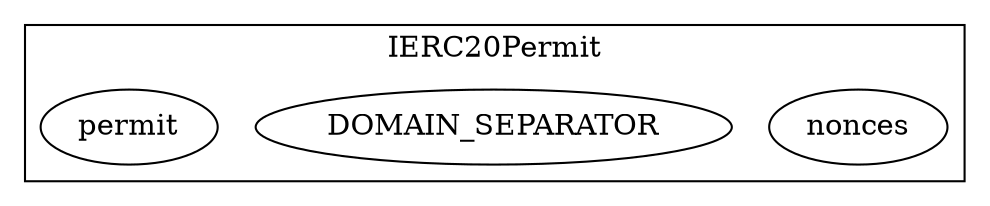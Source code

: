 strict digraph {
subgraph cluster_3908_IERC20Permit {
label = "IERC20Permit"
"3908_nonces" [label="nonces"]
"3908_DOMAIN_SEPARATOR" [label="DOMAIN_SEPARATOR"]
"3908_permit" [label="permit"]
}subgraph cluster_solidity {
label = "[Solidity]"
}
}